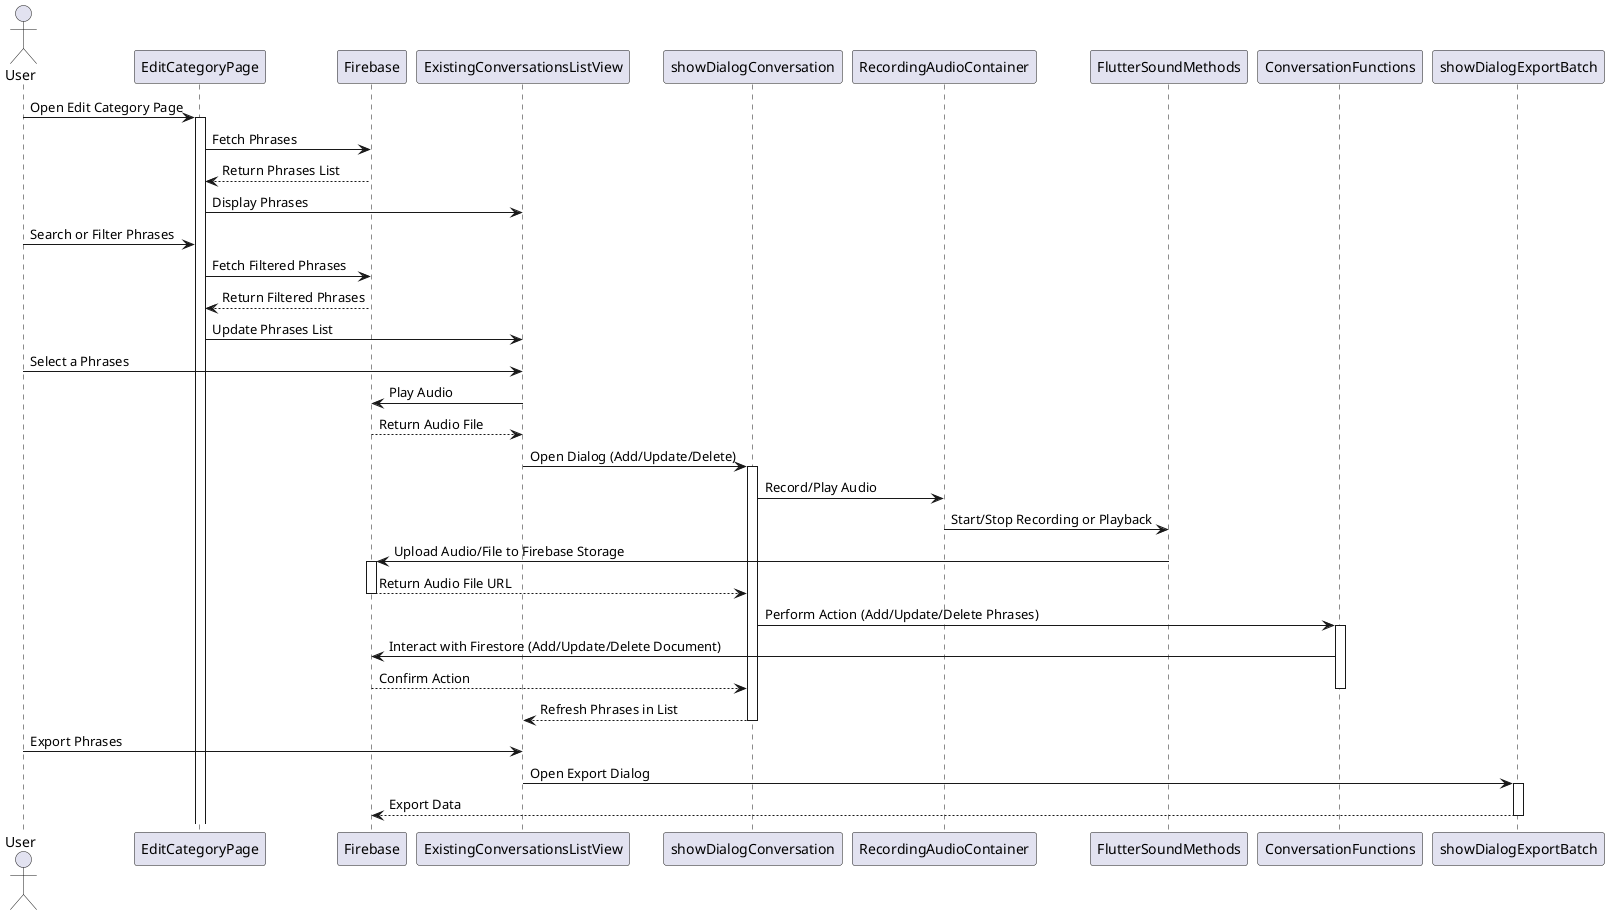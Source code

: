 @startuml
actor User

User -> EditCategoryPage : Open Edit Category Page
activate EditCategoryPage

EditCategoryPage -> Firebase : Fetch Phrases
Firebase --> EditCategoryPage : Return Phrases List
EditCategoryPage -> ExistingConversationsListView : Display Phrases

User -> EditCategoryPage : Search or Filter Phrases
EditCategoryPage -> Firebase : Fetch Filtered Phrases
Firebase --> EditCategoryPage : Return Filtered Phrases
EditCategoryPage -> ExistingConversationsListView : Update Phrases List

User -> ExistingConversationsListView : Select a Phrases
ExistingConversationsListView -> Firebase : Play Audio
Firebase --> ExistingConversationsListView : Return Audio File
ExistingConversationsListView -> showDialogConversation : Open Dialog (Add/Update/Delete)
activate showDialogConversation

showDialogConversation -> RecordingAudioContainer : Record/Play Audio
RecordingAudioContainer -> FlutterSoundMethods : Start/Stop Recording or Playback
FlutterSoundMethods -> Firebase : Upload Audio/File to Firebase Storage
activate Firebase
Firebase --> showDialogConversation : Return Audio File URL
deactivate Firebase

showDialogConversation -> ConversationFunctions : Perform Action (Add/Update/Delete Phrases)
activate ConversationFunctions
ConversationFunctions -> Firebase : Interact with Firestore (Add/Update/Delete Document)
Firebase --> showDialogConversation : Confirm Action
deactivate ConversationFunctions

showDialogConversation --> ExistingConversationsListView : Refresh Phrases in List
deactivate showDialogConversation

User -> ExistingConversationsListView : Export Phrases
ExistingConversationsListView -> showDialogExportBatch : Open Export Dialog
activate showDialogExportBatch
showDialogExportBatch --> Firebase : Export Data
deactivate showDialogExportBatch

@enduml
